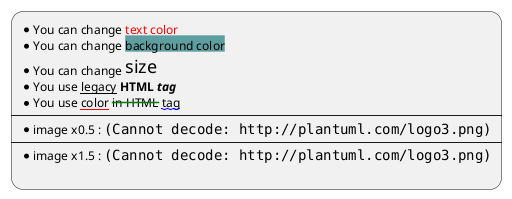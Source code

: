 @startuml
skinparam backgroundColor transparent
:* You can change <color:red>text color</color>
* You can change <back:cadetblue>background color</back>
* You can change <size:18>size</size>
* You use <u>legacy</u> <b>HTML <i>tag</i></b>
* You use <u:red>color</u> <s:green>in HTML</s> <w:#0000FF>tag</w>
----
* image x0.5 : <img:http://plantuml.com/logo3.png{scale=0.5}>
----
* image x1.5 : <img:http://plantuml.com/logo3.png{scale=1.5}>
;
@enduml
